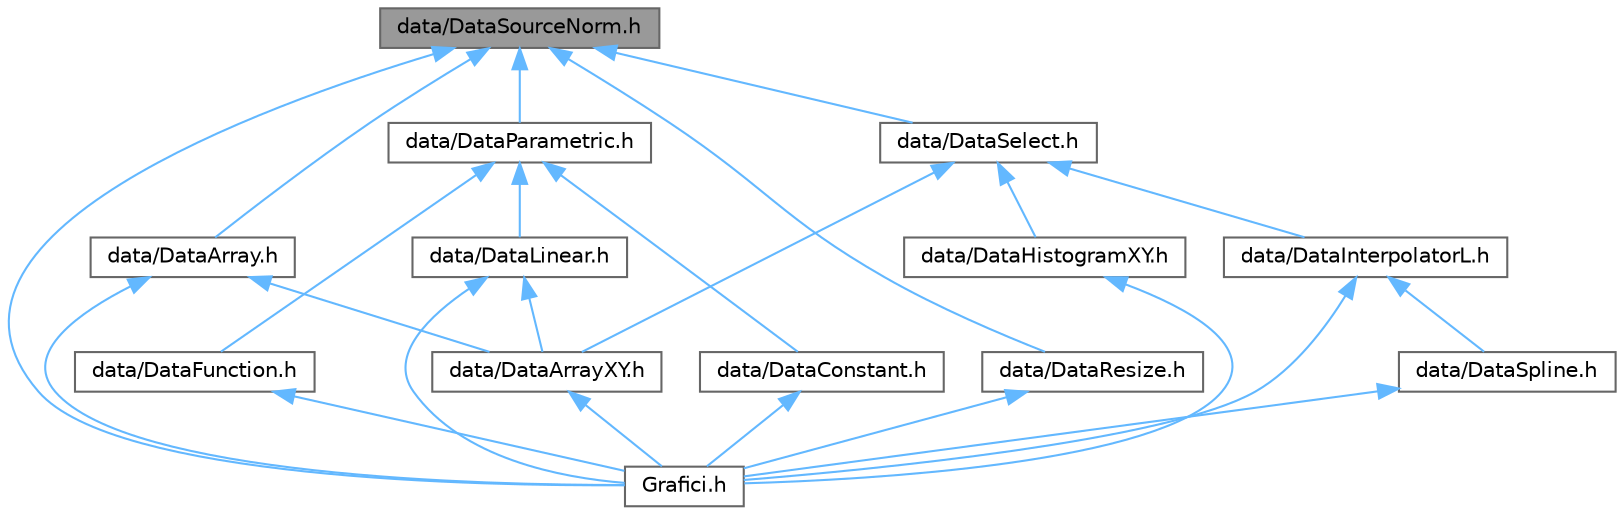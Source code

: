digraph "data/DataSourceNorm.h"
{
 // LATEX_PDF_SIZE
  bgcolor="transparent";
  edge [fontname=Helvetica,fontsize=10,labelfontname=Helvetica,labelfontsize=10];
  node [fontname=Helvetica,fontsize=10,shape=box,height=0.2,width=0.4];
  Node1 [label="data/DataSourceNorm.h",height=0.2,width=0.4,color="gray40", fillcolor="grey60", style="filled", fontcolor="black",tooltip=" "];
  Node1 -> Node2 [dir="back",color="steelblue1",style="solid"];
  Node2 [label="Grafici.h",height=0.2,width=0.4,color="grey40", fillcolor="white", style="filled",URL="$_grafici_8h.html",tooltip=" "];
  Node1 -> Node3 [dir="back",color="steelblue1",style="solid"];
  Node3 [label="data/DataArray.h",height=0.2,width=0.4,color="grey40", fillcolor="white", style="filled",URL="$_data_array_8h.html",tooltip=" "];
  Node3 -> Node2 [dir="back",color="steelblue1",style="solid"];
  Node3 -> Node4 [dir="back",color="steelblue1",style="solid"];
  Node4 [label="data/DataArrayXY.h",height=0.2,width=0.4,color="grey40", fillcolor="white", style="filled",URL="$_data_array_x_y_8h.html",tooltip=" "];
  Node4 -> Node2 [dir="back",color="steelblue1",style="solid"];
  Node1 -> Node5 [dir="back",color="steelblue1",style="solid"];
  Node5 [label="data/DataParametric.h",height=0.2,width=0.4,color="grey40", fillcolor="white", style="filled",URL="$_data_parametric_8h.html",tooltip=" "];
  Node5 -> Node6 [dir="back",color="steelblue1",style="solid"];
  Node6 [label="data/DataConstant.h",height=0.2,width=0.4,color="grey40", fillcolor="white", style="filled",URL="$_data_constant_8h.html",tooltip=" "];
  Node6 -> Node2 [dir="back",color="steelblue1",style="solid"];
  Node5 -> Node7 [dir="back",color="steelblue1",style="solid"];
  Node7 [label="data/DataFunction.h",height=0.2,width=0.4,color="grey40", fillcolor="white", style="filled",URL="$_data_function_8h.html",tooltip=" "];
  Node7 -> Node2 [dir="back",color="steelblue1",style="solid"];
  Node5 -> Node8 [dir="back",color="steelblue1",style="solid"];
  Node8 [label="data/DataLinear.h",height=0.2,width=0.4,color="grey40", fillcolor="white", style="filled",URL="$_data_linear_8h.html",tooltip=" "];
  Node8 -> Node2 [dir="back",color="steelblue1",style="solid"];
  Node8 -> Node4 [dir="back",color="steelblue1",style="solid"];
  Node1 -> Node9 [dir="back",color="steelblue1",style="solid"];
  Node9 [label="data/DataResize.h",height=0.2,width=0.4,color="grey40", fillcolor="white", style="filled",URL="$_data_resize_8h.html",tooltip=" "];
  Node9 -> Node2 [dir="back",color="steelblue1",style="solid"];
  Node1 -> Node10 [dir="back",color="steelblue1",style="solid"];
  Node10 [label="data/DataSelect.h",height=0.2,width=0.4,color="grey40", fillcolor="white", style="filled",URL="$_data_select_8h.html",tooltip=" "];
  Node10 -> Node4 [dir="back",color="steelblue1",style="solid"];
  Node10 -> Node11 [dir="back",color="steelblue1",style="solid"];
  Node11 [label="data/DataHistogramXY.h",height=0.2,width=0.4,color="grey40", fillcolor="white", style="filled",URL="$_data_histogram_x_y_8h.html",tooltip=" "];
  Node11 -> Node2 [dir="back",color="steelblue1",style="solid"];
  Node10 -> Node12 [dir="back",color="steelblue1",style="solid"];
  Node12 [label="data/DataInterpolatorL.h",height=0.2,width=0.4,color="grey40", fillcolor="white", style="filled",URL="$_data_interpolator_l_8h.html",tooltip=" "];
  Node12 -> Node2 [dir="back",color="steelblue1",style="solid"];
  Node12 -> Node13 [dir="back",color="steelblue1",style="solid"];
  Node13 [label="data/DataSpline.h",height=0.2,width=0.4,color="grey40", fillcolor="white", style="filled",URL="$_data_spline_8h.html",tooltip=" "];
  Node13 -> Node2 [dir="back",color="steelblue1",style="solid"];
}
